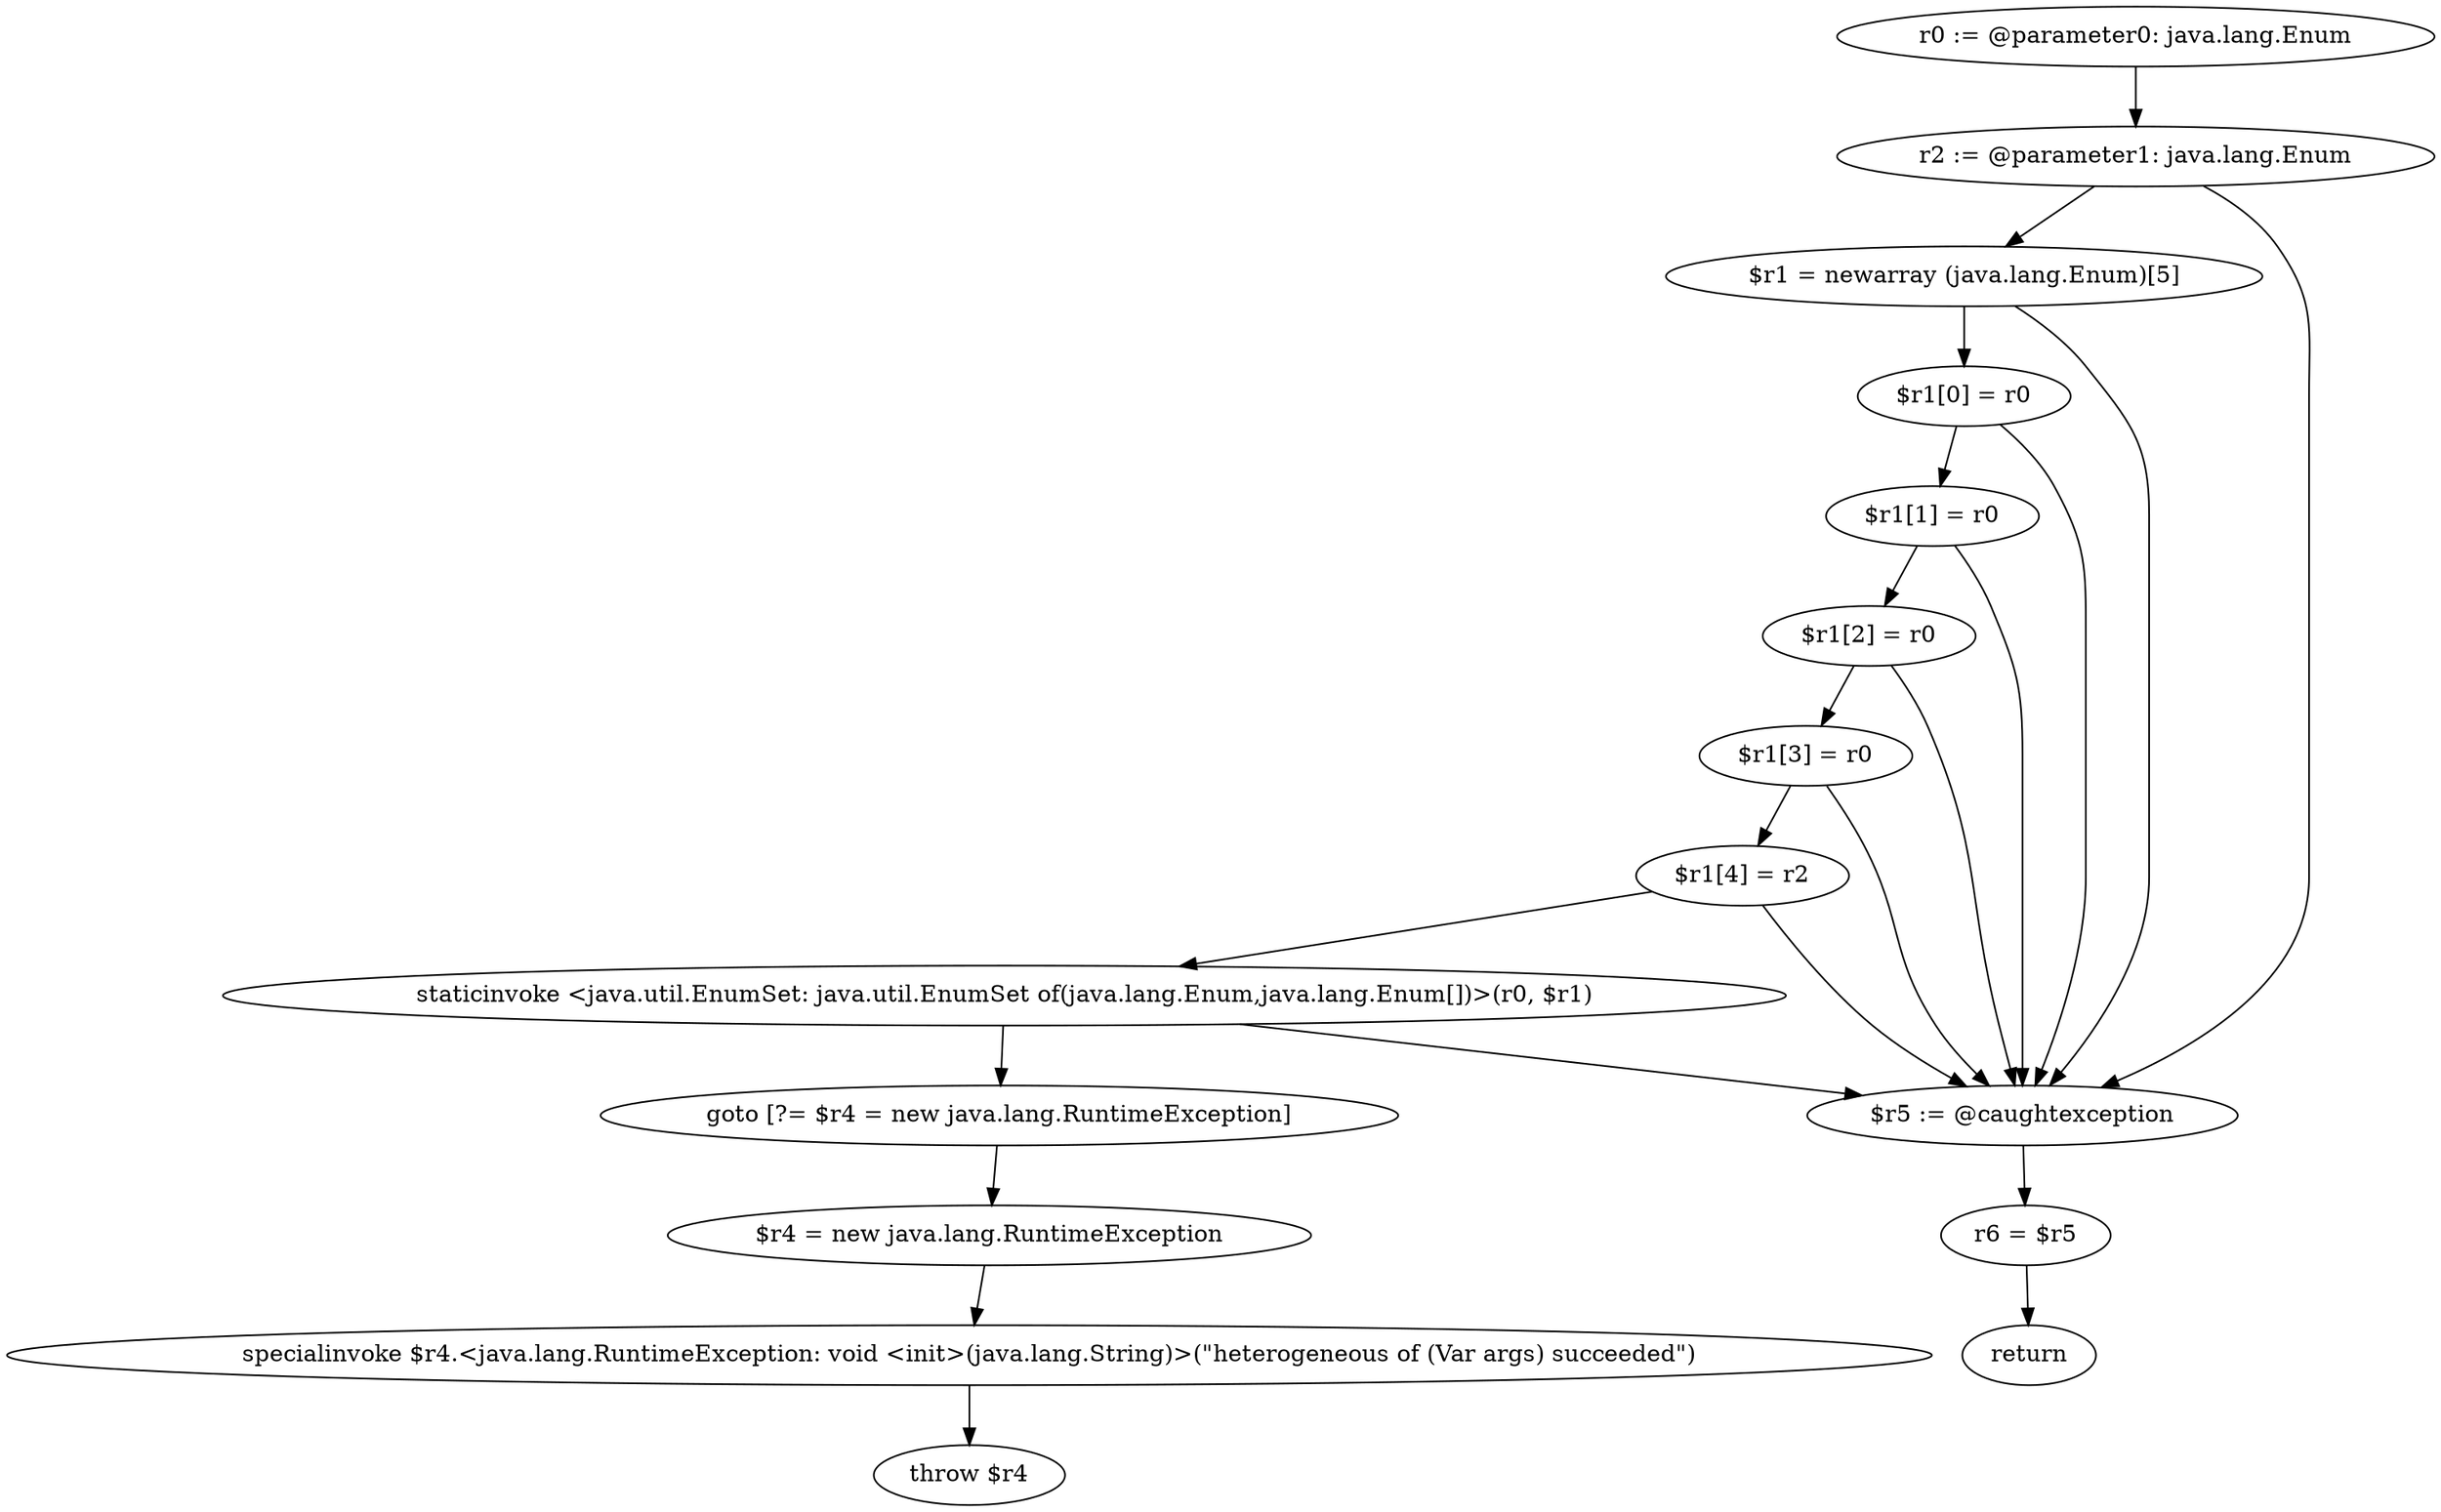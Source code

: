digraph "unitGraph" {
    "r0 := @parameter0: java.lang.Enum"
    "r2 := @parameter1: java.lang.Enum"
    "$r1 = newarray (java.lang.Enum)[5]"
    "$r1[0] = r0"
    "$r1[1] = r0"
    "$r1[2] = r0"
    "$r1[3] = r0"
    "$r1[4] = r2"
    "staticinvoke <java.util.EnumSet: java.util.EnumSet of(java.lang.Enum,java.lang.Enum[])>(r0, $r1)"
    "goto [?= $r4 = new java.lang.RuntimeException]"
    "$r5 := @caughtexception"
    "r6 = $r5"
    "return"
    "$r4 = new java.lang.RuntimeException"
    "specialinvoke $r4.<java.lang.RuntimeException: void <init>(java.lang.String)>(\"heterogeneous of (Var args) succeeded\")"
    "throw $r4"
    "r0 := @parameter0: java.lang.Enum"->"r2 := @parameter1: java.lang.Enum";
    "r2 := @parameter1: java.lang.Enum"->"$r1 = newarray (java.lang.Enum)[5]";
    "r2 := @parameter1: java.lang.Enum"->"$r5 := @caughtexception";
    "$r1 = newarray (java.lang.Enum)[5]"->"$r1[0] = r0";
    "$r1 = newarray (java.lang.Enum)[5]"->"$r5 := @caughtexception";
    "$r1[0] = r0"->"$r1[1] = r0";
    "$r1[0] = r0"->"$r5 := @caughtexception";
    "$r1[1] = r0"->"$r1[2] = r0";
    "$r1[1] = r0"->"$r5 := @caughtexception";
    "$r1[2] = r0"->"$r1[3] = r0";
    "$r1[2] = r0"->"$r5 := @caughtexception";
    "$r1[3] = r0"->"$r1[4] = r2";
    "$r1[3] = r0"->"$r5 := @caughtexception";
    "$r1[4] = r2"->"staticinvoke <java.util.EnumSet: java.util.EnumSet of(java.lang.Enum,java.lang.Enum[])>(r0, $r1)";
    "$r1[4] = r2"->"$r5 := @caughtexception";
    "staticinvoke <java.util.EnumSet: java.util.EnumSet of(java.lang.Enum,java.lang.Enum[])>(r0, $r1)"->"goto [?= $r4 = new java.lang.RuntimeException]";
    "staticinvoke <java.util.EnumSet: java.util.EnumSet of(java.lang.Enum,java.lang.Enum[])>(r0, $r1)"->"$r5 := @caughtexception";
    "goto [?= $r4 = new java.lang.RuntimeException]"->"$r4 = new java.lang.RuntimeException";
    "$r5 := @caughtexception"->"r6 = $r5";
    "r6 = $r5"->"return";
    "$r4 = new java.lang.RuntimeException"->"specialinvoke $r4.<java.lang.RuntimeException: void <init>(java.lang.String)>(\"heterogeneous of (Var args) succeeded\")";
    "specialinvoke $r4.<java.lang.RuntimeException: void <init>(java.lang.String)>(\"heterogeneous of (Var args) succeeded\")"->"throw $r4";
}
